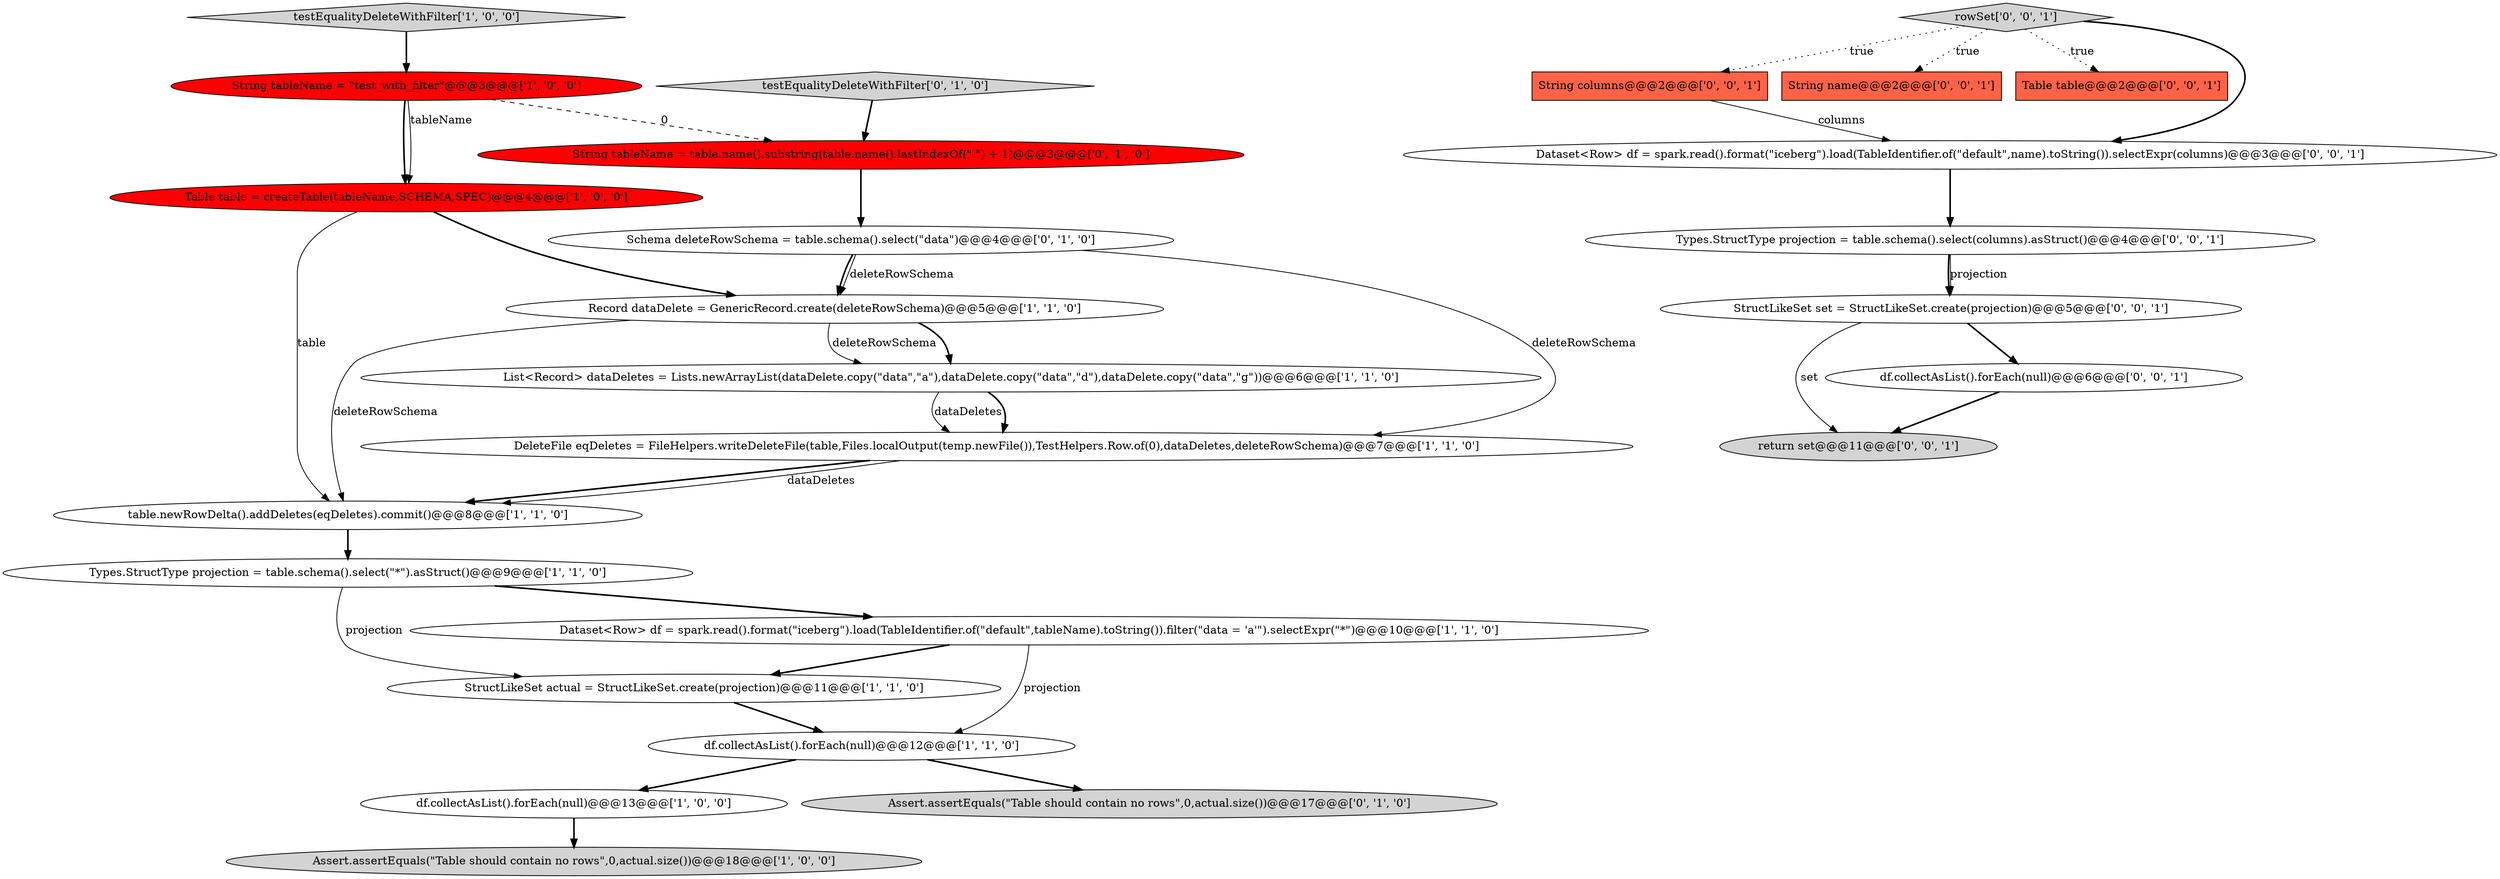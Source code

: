 digraph {
7 [style = filled, label = "StructLikeSet actual = StructLikeSet.create(projection)@@@11@@@['1', '1', '0']", fillcolor = white, shape = ellipse image = "AAA0AAABBB1BBB"];
17 [style = filled, label = "StructLikeSet set = StructLikeSet.create(projection)@@@5@@@['0', '0', '1']", fillcolor = white, shape = ellipse image = "AAA0AAABBB3BBB"];
24 [style = filled, label = "String columns@@@2@@@['0', '0', '1']", fillcolor = tomato, shape = box image = "AAA0AAABBB3BBB"];
3 [style = filled, label = "String tableName = \"test_with_filter\"@@@3@@@['1', '0', '0']", fillcolor = red, shape = ellipse image = "AAA1AAABBB1BBB"];
8 [style = filled, label = "df.collectAsList().forEach(null)@@@13@@@['1', '0', '0']", fillcolor = white, shape = ellipse image = "AAA0AAABBB1BBB"];
19 [style = filled, label = "String name@@@2@@@['0', '0', '1']", fillcolor = tomato, shape = box image = "AAA0AAABBB3BBB"];
10 [style = filled, label = "Dataset<Row> df = spark.read().format(\"iceberg\").load(TableIdentifier.of(\"default\",tableName).toString()).filter(\"data = 'a'\").selectExpr(\"*\")@@@10@@@['1', '1', '0']", fillcolor = white, shape = ellipse image = "AAA0AAABBB1BBB"];
13 [style = filled, label = "String tableName = table.name().substring(table.name().lastIndexOf(\".\") + 1)@@@3@@@['0', '1', '0']", fillcolor = red, shape = ellipse image = "AAA1AAABBB2BBB"];
23 [style = filled, label = "return set@@@11@@@['0', '0', '1']", fillcolor = lightgray, shape = ellipse image = "AAA0AAABBB3BBB"];
18 [style = filled, label = "Types.StructType projection = table.schema().select(columns).asStruct()@@@4@@@['0', '0', '1']", fillcolor = white, shape = ellipse image = "AAA0AAABBB3BBB"];
16 [style = filled, label = "Schema deleteRowSchema = table.schema().select(\"data\")@@@4@@@['0', '1', '0']", fillcolor = white, shape = ellipse image = "AAA0AAABBB2BBB"];
11 [style = filled, label = "df.collectAsList().forEach(null)@@@12@@@['1', '1', '0']", fillcolor = white, shape = ellipse image = "AAA0AAABBB1BBB"];
25 [style = filled, label = "rowSet['0', '0', '1']", fillcolor = lightgray, shape = diamond image = "AAA0AAABBB3BBB"];
22 [style = filled, label = "df.collectAsList().forEach(null)@@@6@@@['0', '0', '1']", fillcolor = white, shape = ellipse image = "AAA0AAABBB3BBB"];
5 [style = filled, label = "Assert.assertEquals(\"Table should contain no rows\",0,actual.size())@@@18@@@['1', '0', '0']", fillcolor = lightgray, shape = ellipse image = "AAA0AAABBB1BBB"];
0 [style = filled, label = "List<Record> dataDeletes = Lists.newArrayList(dataDelete.copy(\"data\",\"a\"),dataDelete.copy(\"data\",\"d\"),dataDelete.copy(\"data\",\"g\"))@@@6@@@['1', '1', '0']", fillcolor = white, shape = ellipse image = "AAA0AAABBB1BBB"];
9 [style = filled, label = "testEqualityDeleteWithFilter['1', '0', '0']", fillcolor = lightgray, shape = diamond image = "AAA0AAABBB1BBB"];
15 [style = filled, label = "testEqualityDeleteWithFilter['0', '1', '0']", fillcolor = lightgray, shape = diamond image = "AAA0AAABBB2BBB"];
1 [style = filled, label = "Table table = createTable(tableName,SCHEMA,SPEC)@@@4@@@['1', '0', '0']", fillcolor = red, shape = ellipse image = "AAA1AAABBB1BBB"];
20 [style = filled, label = "Table table@@@2@@@['0', '0', '1']", fillcolor = tomato, shape = box image = "AAA0AAABBB3BBB"];
4 [style = filled, label = "DeleteFile eqDeletes = FileHelpers.writeDeleteFile(table,Files.localOutput(temp.newFile()),TestHelpers.Row.of(0),dataDeletes,deleteRowSchema)@@@7@@@['1', '1', '0']", fillcolor = white, shape = ellipse image = "AAA0AAABBB1BBB"];
21 [style = filled, label = "Dataset<Row> df = spark.read().format(\"iceberg\").load(TableIdentifier.of(\"default\",name).toString()).selectExpr(columns)@@@3@@@['0', '0', '1']", fillcolor = white, shape = ellipse image = "AAA0AAABBB3BBB"];
6 [style = filled, label = "table.newRowDelta().addDeletes(eqDeletes).commit()@@@8@@@['1', '1', '0']", fillcolor = white, shape = ellipse image = "AAA0AAABBB1BBB"];
2 [style = filled, label = "Types.StructType projection = table.schema().select(\"*\").asStruct()@@@9@@@['1', '1', '0']", fillcolor = white, shape = ellipse image = "AAA0AAABBB1BBB"];
12 [style = filled, label = "Record dataDelete = GenericRecord.create(deleteRowSchema)@@@5@@@['1', '1', '0']", fillcolor = white, shape = ellipse image = "AAA0AAABBB1BBB"];
14 [style = filled, label = "Assert.assertEquals(\"Table should contain no rows\",0,actual.size())@@@17@@@['0', '1', '0']", fillcolor = lightgray, shape = ellipse image = "AAA0AAABBB2BBB"];
12->6 [style = solid, label="deleteRowSchema"];
15->13 [style = bold, label=""];
7->11 [style = bold, label=""];
3->1 [style = bold, label=""];
11->14 [style = bold, label=""];
4->6 [style = bold, label=""];
10->11 [style = solid, label="projection"];
17->23 [style = solid, label="set"];
18->17 [style = bold, label=""];
0->4 [style = solid, label="dataDeletes"];
25->24 [style = dotted, label="true"];
17->22 [style = bold, label=""];
2->10 [style = bold, label=""];
3->13 [style = dashed, label="0"];
1->6 [style = solid, label="table"];
10->7 [style = bold, label=""];
12->0 [style = bold, label=""];
3->1 [style = solid, label="tableName"];
13->16 [style = bold, label=""];
21->18 [style = bold, label=""];
22->23 [style = bold, label=""];
12->0 [style = solid, label="deleteRowSchema"];
6->2 [style = bold, label=""];
16->4 [style = solid, label="deleteRowSchema"];
8->5 [style = bold, label=""];
4->6 [style = solid, label="dataDeletes"];
2->7 [style = solid, label="projection"];
18->17 [style = solid, label="projection"];
0->4 [style = bold, label=""];
16->12 [style = solid, label="deleteRowSchema"];
25->20 [style = dotted, label="true"];
1->12 [style = bold, label=""];
9->3 [style = bold, label=""];
11->8 [style = bold, label=""];
25->19 [style = dotted, label="true"];
16->12 [style = bold, label=""];
25->21 [style = bold, label=""];
24->21 [style = solid, label="columns"];
}
